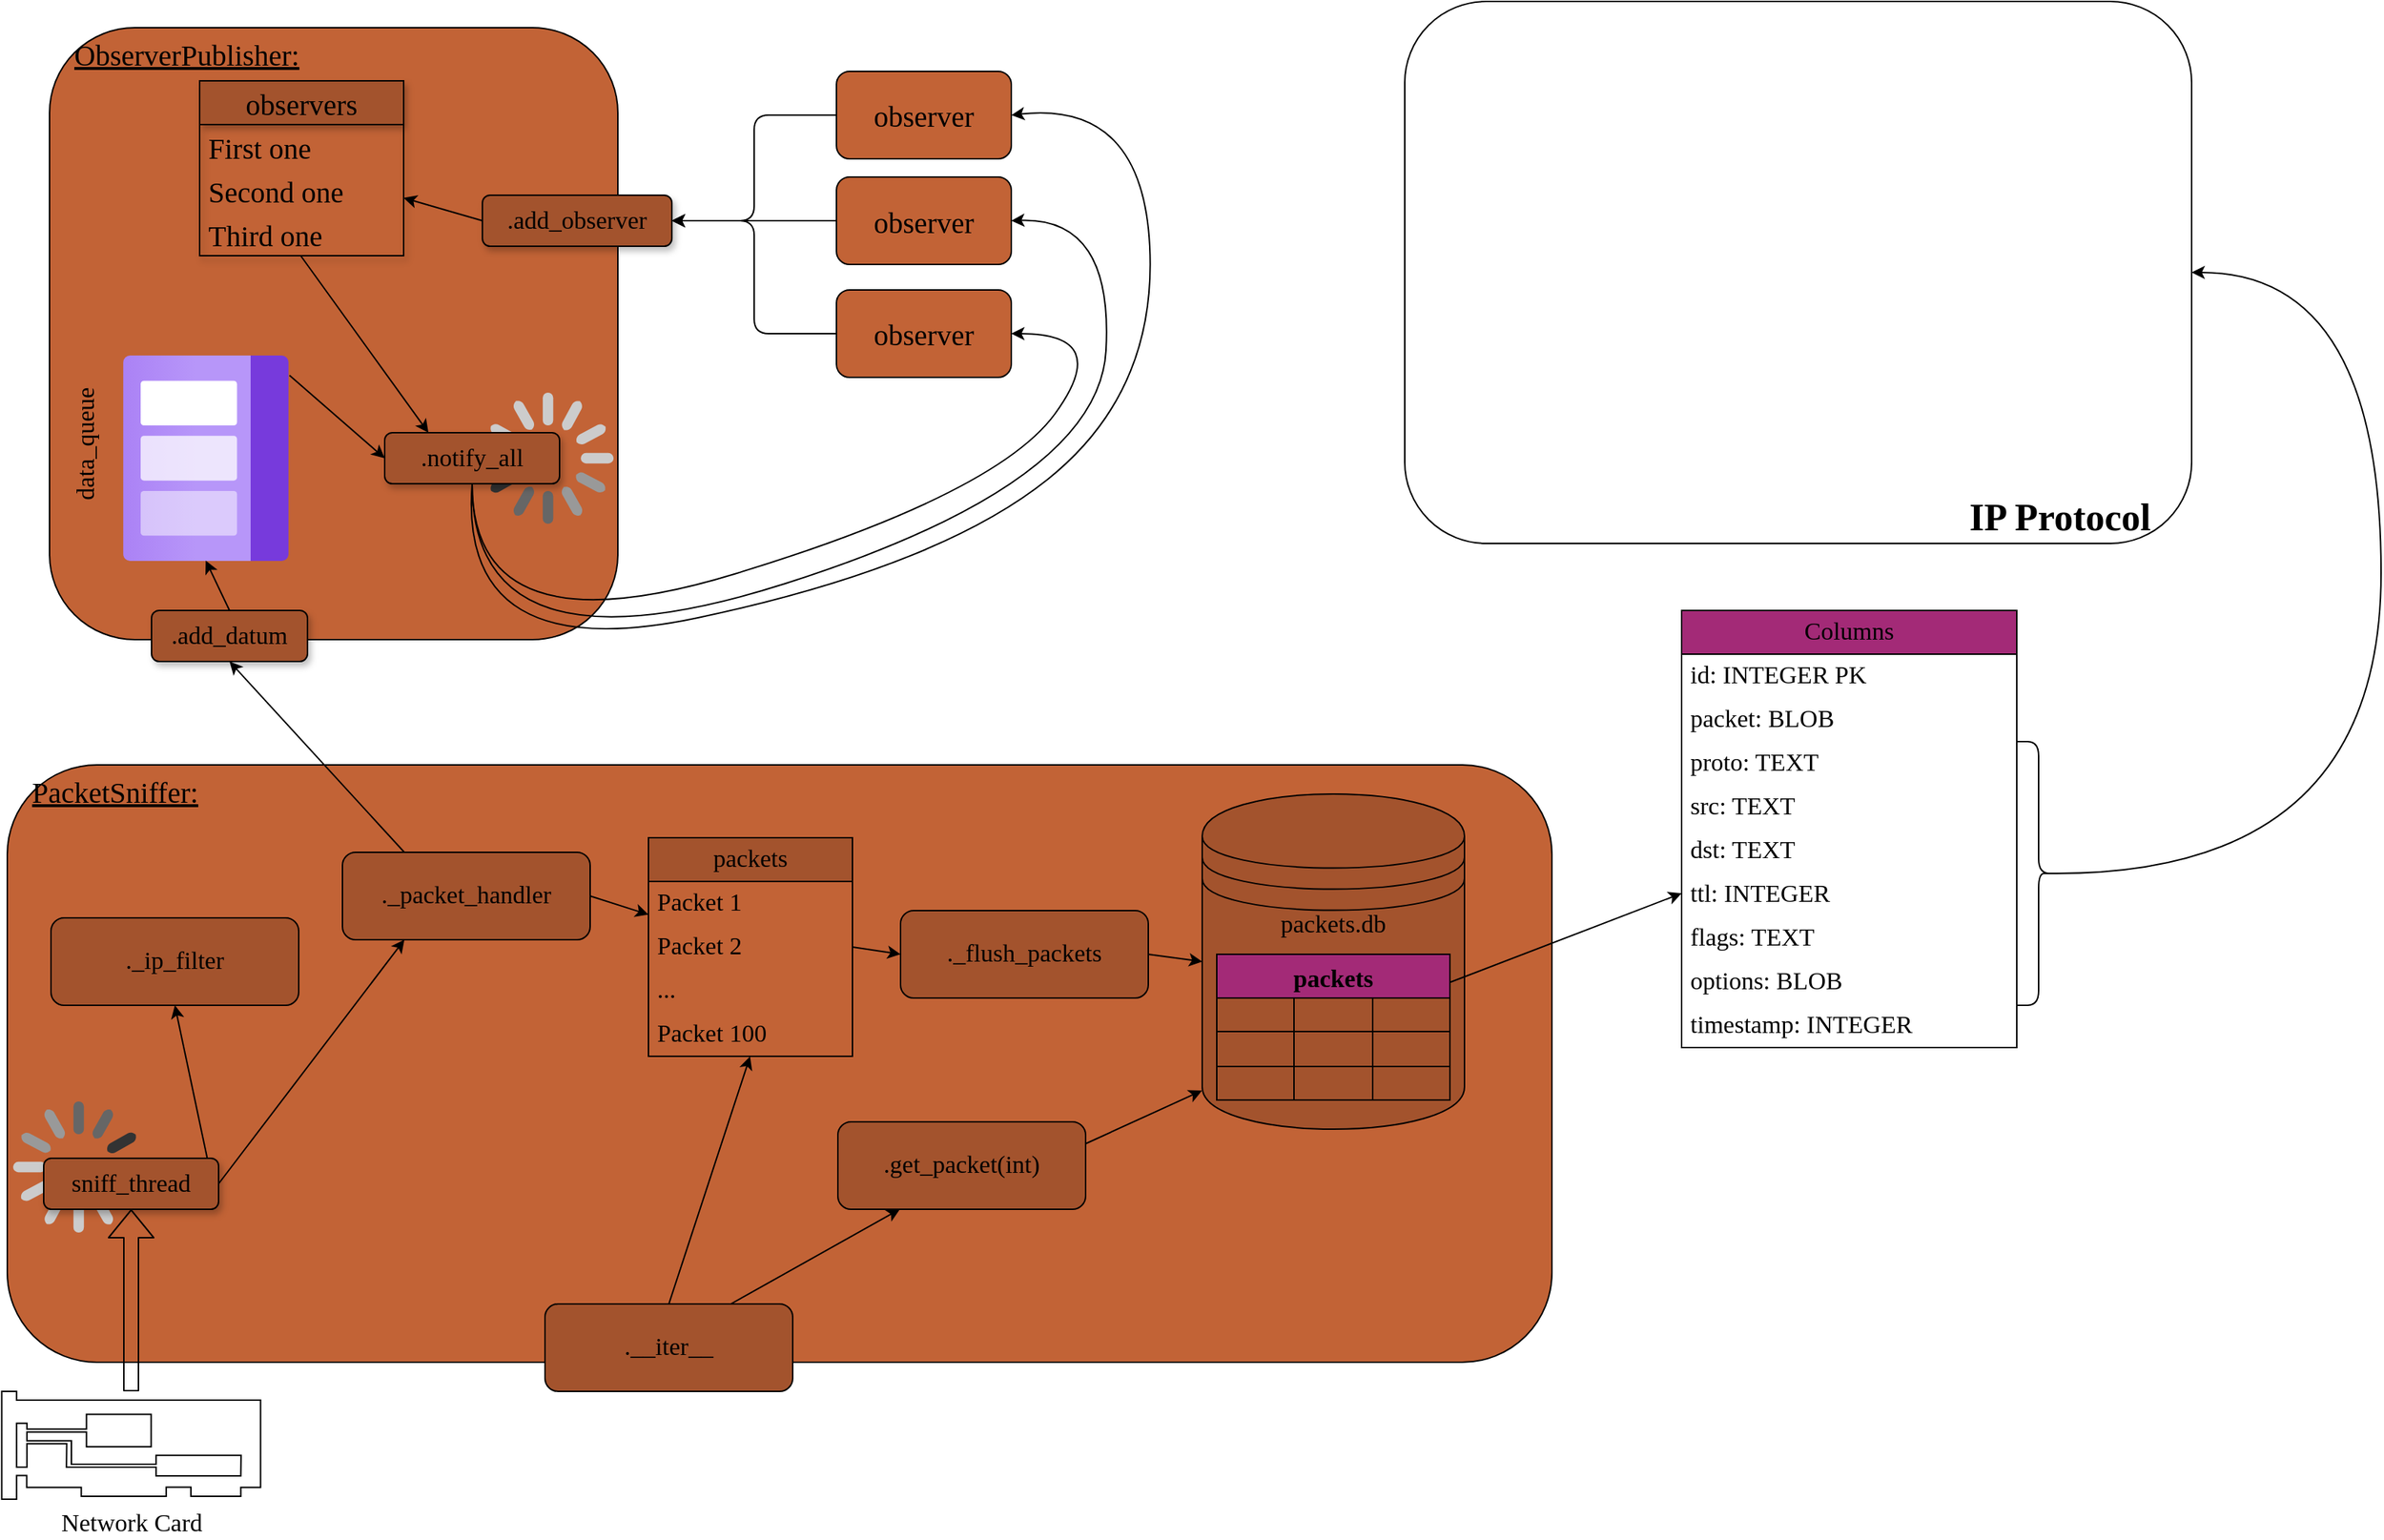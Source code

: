 <mxfile>
    <diagram id="0bZepSF3yu7qsKWIXzAk" name="Page-1">
        <mxGraphModel dx="783" dy="1179" grid="1" gridSize="10" guides="1" tooltips="1" connect="1" arrows="1" fold="1" page="1" pageScale="1" pageWidth="850" pageHeight="1100" math="0" shadow="0">
            <root>
                <mxCell id="0"/>
                <mxCell id="1" parent="0"/>
                <mxCell id="90" value="&lt;b&gt;&lt;font style=&quot;font-size: 26px;&quot;&gt;IP Protocol&amp;nbsp; &amp;nbsp;&amp;nbsp;&lt;/font&gt;&lt;/b&gt;" style="rounded=1;whiteSpace=wrap;html=1;shadow=0;labelBackgroundColor=none;fillStyle=solid;strokeColor=#000000;fontFamily=Consolas;fontSize=21;fontColor=#000000;fillColor=#FFFFFF;verticalAlign=bottom;align=right;" vertex="1" parent="1">
                    <mxGeometry x="980" y="32" width="540" height="372" as="geometry"/>
                </mxCell>
                <mxCell id="2" value="&amp;nbsp; &amp;nbsp;&lt;u style=&quot;font-size: 20px;&quot;&gt;PacketSniffer:&lt;/u&gt;" style="rounded=1;whiteSpace=wrap;html=1;fillColor=#C26336;align=left;verticalAlign=top;fontFamily=Consolas;fontSize=20;" vertex="1" parent="1">
                    <mxGeometry x="21" y="556" width="1060" height="410" as="geometry"/>
                </mxCell>
                <mxCell id="3" value="&amp;nbsp; &amp;nbsp;&lt;u style=&quot;font-size: 20px;&quot;&gt;ObserverPublisher:&lt;/u&gt;" style="rounded=1;whiteSpace=wrap;html=1;fillColor=#C26336;align=left;verticalAlign=top;fontFamily=Consolas;fontSize=20;" vertex="1" parent="1">
                    <mxGeometry x="50" y="50" width="390" height="420" as="geometry"/>
                </mxCell>
                <mxCell id="7" style="edgeStyle=orthogonalEdgeStyle;html=1;exitX=0;exitY=0.5;exitDx=0;exitDy=0;entryX=1;entryY=0.5;entryDx=0;entryDy=0;fontFamily=Consolas;fontSize=20;" edge="1" parent="1" source="4" target="10">
                    <mxGeometry relative="1" as="geometry">
                        <mxPoint x="550" y="182.5" as="targetPoint"/>
                    </mxGeometry>
                </mxCell>
                <mxCell id="4" value="observer" style="rounded=1;whiteSpace=wrap;html=1;fontFamily=Consolas;fontSize=20;fillColor=#C26336;" vertex="1" parent="1">
                    <mxGeometry x="590" y="80" width="120" height="60" as="geometry"/>
                </mxCell>
                <mxCell id="8" style="edgeStyle=orthogonalEdgeStyle;html=1;exitX=0;exitY=0.5;exitDx=0;exitDy=0;entryX=1;entryY=0.5;entryDx=0;entryDy=0;fontFamily=Consolas;fontSize=20;" edge="1" parent="1" source="5" target="10">
                    <mxGeometry relative="1" as="geometry">
                        <mxPoint x="550" y="182.5" as="targetPoint"/>
                        <Array as="points">
                            <mxPoint x="550" y="183"/>
                            <mxPoint x="550" y="183"/>
                        </Array>
                    </mxGeometry>
                </mxCell>
                <mxCell id="5" value="observer" style="rounded=1;whiteSpace=wrap;html=1;fontFamily=Consolas;fontSize=20;fillColor=#C26336;" vertex="1" parent="1">
                    <mxGeometry x="590" y="152.5" width="120" height="60" as="geometry"/>
                </mxCell>
                <mxCell id="9" style="edgeStyle=orthogonalEdgeStyle;html=1;exitX=0;exitY=0.5;exitDx=0;exitDy=0;entryX=1;entryY=0.5;entryDx=0;entryDy=0;fontFamily=Consolas;fontSize=20;" edge="1" parent="1" source="6" target="10">
                    <mxGeometry relative="1" as="geometry">
                        <mxPoint x="550" y="182.5" as="targetPoint"/>
                    </mxGeometry>
                </mxCell>
                <mxCell id="6" value="observer" style="rounded=1;whiteSpace=wrap;html=1;fontFamily=Consolas;fontSize=20;fillColor=#C26336;" vertex="1" parent="1">
                    <mxGeometry x="590" y="230" width="120" height="60" as="geometry"/>
                </mxCell>
                <mxCell id="10" value=".add_observer" style="rounded=1;whiteSpace=wrap;html=1;fontFamily=Consolas;fontSize=17;fillColor=#A3532D;shadow=1;" vertex="1" parent="1">
                    <mxGeometry x="347.06" y="165" width="130" height="35" as="geometry"/>
                </mxCell>
                <mxCell id="11" value="" style="endArrow=classic;html=1;fontFamily=Consolas;fontSize=20;exitX=0;exitY=0.5;exitDx=0;exitDy=0;" edge="1" parent="1" source="10" target="13">
                    <mxGeometry width="50" height="50" relative="1" as="geometry">
                        <mxPoint x="110" y="260" as="sourcePoint"/>
                        <mxPoint x="150" y="210" as="targetPoint"/>
                    </mxGeometry>
                </mxCell>
                <mxCell id="13" value="observers" style="swimlane;fontStyle=0;childLayout=stackLayout;horizontal=1;startSize=30;horizontalStack=0;resizeParent=1;resizeParentMax=0;resizeLast=0;collapsible=1;marginBottom=0;whiteSpace=wrap;html=1;shadow=1;fontFamily=Consolas;fontSize=20;fillColor=#a3532d;strokeColor=#000000;" vertex="1" parent="1">
                    <mxGeometry x="153" y="86.5" width="140" height="120" as="geometry"/>
                </mxCell>
                <mxCell id="14" value="First one" style="text;strokeColor=none;fillColor=none;align=left;verticalAlign=middle;spacingLeft=4;spacingRight=4;overflow=hidden;points=[[0,0.5],[1,0.5]];portConstraint=eastwest;rotatable=0;whiteSpace=wrap;html=1;shadow=1;fontFamily=Consolas;fontSize=20;" vertex="1" parent="13">
                    <mxGeometry y="30" width="140" height="30" as="geometry"/>
                </mxCell>
                <mxCell id="15" value="Second one" style="text;strokeColor=none;fillColor=none;align=left;verticalAlign=middle;spacingLeft=4;spacingRight=4;overflow=hidden;points=[[0,0.5],[1,0.5]];portConstraint=eastwest;rotatable=0;whiteSpace=wrap;html=1;shadow=1;fontFamily=Consolas;fontSize=20;" vertex="1" parent="13">
                    <mxGeometry y="60" width="140" height="30" as="geometry"/>
                </mxCell>
                <mxCell id="16" value="Third one" style="text;strokeColor=none;fillColor=none;align=left;verticalAlign=middle;spacingLeft=4;spacingRight=4;overflow=hidden;points=[[0,0.5],[1,0.5]];portConstraint=eastwest;rotatable=0;whiteSpace=wrap;html=1;shadow=1;fontFamily=Consolas;fontSize=20;" vertex="1" parent="13">
                    <mxGeometry y="90" width="140" height="30" as="geometry"/>
                </mxCell>
                <mxCell id="19" value="" style="html=1;verticalLabelPosition=bottom;labelBackgroundColor=#ffffff;verticalAlign=top;shadow=0;dashed=0;strokeWidth=2;shape=mxgraph.ios7.misc.loading_circle;fillStyle=solid;strokeColor=#660066;fontFamily=Consolas;fontSize=27;fontColor=#030202;fillColor=#843BA8;rotation=0;" vertex="1" parent="1">
                    <mxGeometry x="347.06" y="300.5" width="90" height="90" as="geometry"/>
                </mxCell>
                <mxCell id="17" value=".notify_all" style="rounded=1;whiteSpace=wrap;html=1;fontFamily=Consolas;fontSize=17;fillColor=#A3532D;shadow=1;" vertex="1" parent="1">
                    <mxGeometry x="280" y="328" width="120" height="35" as="geometry"/>
                </mxCell>
                <mxCell id="20" value=".add_datum" style="rounded=1;whiteSpace=wrap;html=1;fontFamily=Consolas;fontSize=17;fillColor=#A3532D;shadow=1;" vertex="1" parent="1">
                    <mxGeometry x="120" y="450" width="107" height="35" as="geometry"/>
                </mxCell>
                <mxCell id="21" value="" style="aspect=fixed;html=1;points=[];align=center;image;fontSize=12;image=img/lib/azure2/general/Storage_Queue.svg;fillStyle=solid;strokeColor=#C26336;fillColor=#C26336;direction=south;imageBackground=none;" vertex="1" parent="1">
                    <mxGeometry x="100" y="275" width="114.56" height="141" as="geometry"/>
                </mxCell>
                <mxCell id="22" value="" style="endArrow=classic;html=1;fontFamily=Consolas;fontSize=17;curved=1;exitX=0.5;exitY=0;exitDx=0;exitDy=0;entryX=0.998;entryY=0.501;entryDx=0;entryDy=0;entryPerimeter=0;" edge="1" parent="1" source="20" target="21">
                    <mxGeometry width="50" height="50" relative="1" as="geometry">
                        <mxPoint x="260" y="480" as="sourcePoint"/>
                        <mxPoint x="310" y="430" as="targetPoint"/>
                    </mxGeometry>
                </mxCell>
                <mxCell id="23" value="data_queue" style="text;html=1;strokeColor=none;fillColor=none;align=center;verticalAlign=middle;whiteSpace=wrap;rounded=0;shadow=1;fillStyle=solid;fontFamily=Consolas;fontSize=17;horizontal=0;" vertex="1" parent="1">
                    <mxGeometry x="60" y="280.5" width="30" height="110" as="geometry"/>
                </mxCell>
                <mxCell id="24" value="" style="endArrow=classic;html=1;fontFamily=Consolas;fontSize=17;curved=1;exitX=0.097;exitY=-0.001;exitDx=0;exitDy=0;entryX=0;entryY=0.5;entryDx=0;entryDy=0;exitPerimeter=0;" edge="1" parent="1" source="21" target="17">
                    <mxGeometry width="50" height="50" relative="1" as="geometry">
                        <mxPoint x="363.5" y="460" as="sourcePoint"/>
                        <mxPoint x="337.165" y="420.718" as="targetPoint"/>
                    </mxGeometry>
                </mxCell>
                <mxCell id="25" value="" style="endArrow=classic;html=1;fontFamily=Consolas;fontSize=17;curved=1;entryX=0.25;entryY=0;entryDx=0;entryDy=0;exitX=0.496;exitY=1.004;exitDx=0;exitDy=0;exitPerimeter=0;" edge="1" parent="1" source="16" target="17">
                    <mxGeometry width="50" height="50" relative="1" as="geometry">
                        <mxPoint x="337.165" y="279.577" as="sourcePoint"/>
                        <mxPoint x="150" y="298.75" as="targetPoint"/>
                    </mxGeometry>
                </mxCell>
                <mxCell id="26" value="" style="endArrow=classic;html=1;fontFamily=Consolas;fontSize=17;curved=1;exitX=0.5;exitY=1;exitDx=0;exitDy=0;entryX=1;entryY=0.5;entryDx=0;entryDy=0;" edge="1" parent="1" source="17" target="6">
                    <mxGeometry width="50" height="50" relative="1" as="geometry">
                        <mxPoint x="470" y="440" as="sourcePoint"/>
                        <mxPoint x="520" y="390" as="targetPoint"/>
                        <Array as="points">
                            <mxPoint x="340" y="480"/>
                            <mxPoint x="700" y="370"/>
                            <mxPoint x="780" y="260"/>
                        </Array>
                    </mxGeometry>
                </mxCell>
                <mxCell id="27" value="" style="endArrow=classic;html=1;fontFamily=Consolas;fontSize=17;curved=1;exitX=0.5;exitY=1;exitDx=0;exitDy=0;entryX=1;entryY=0.5;entryDx=0;entryDy=0;" edge="1" parent="1" source="17" target="5">
                    <mxGeometry width="50" height="50" relative="1" as="geometry">
                        <mxPoint x="340" y="363.0" as="sourcePoint"/>
                        <mxPoint x="710" y="260" as="targetPoint"/>
                        <Array as="points">
                            <mxPoint x="340" y="500"/>
                            <mxPoint x="770" y="363"/>
                            <mxPoint x="780" y="180"/>
                        </Array>
                    </mxGeometry>
                </mxCell>
                <mxCell id="28" value="" style="endArrow=classic;html=1;fontFamily=Consolas;fontSize=17;curved=1;exitX=0.5;exitY=1;exitDx=0;exitDy=0;entryX=1;entryY=0.5;entryDx=0;entryDy=0;" edge="1" parent="1" source="17" target="4">
                    <mxGeometry width="50" height="50" relative="1" as="geometry">
                        <mxPoint x="340" y="363.0" as="sourcePoint"/>
                        <mxPoint x="710" y="260" as="targetPoint"/>
                        <Array as="points">
                            <mxPoint x="330" y="490"/>
                            <mxPoint x="660" y="420"/>
                            <mxPoint x="810" y="300"/>
                            <mxPoint x="800" y="100"/>
                        </Array>
                    </mxGeometry>
                </mxCell>
                <mxCell id="31" value="._packet_handler" style="rounded=1;whiteSpace=wrap;html=1;shadow=0;fillStyle=solid;strokeColor=#000000;fontFamily=Consolas;fontSize=17;fillColor=#a3532d;" vertex="1" parent="1">
                    <mxGeometry x="251" y="616" width="170" height="60" as="geometry"/>
                </mxCell>
                <mxCell id="32" value="" style="html=1;verticalLabelPosition=bottom;labelBackgroundColor=#ffffff;verticalAlign=top;shadow=0;dashed=0;strokeWidth=2;shape=mxgraph.ios7.misc.loading_circle;fillStyle=solid;strokeColor=#660066;fontFamily=Consolas;fontSize=27;fontColor=#030202;fillColor=#843BA8;rotation=-180;" vertex="1" parent="1">
                    <mxGeometry x="25" y="787" width="90" height="90" as="geometry"/>
                </mxCell>
                <mxCell id="34" style="html=1;exitX=1;exitY=0.5;exitDx=0;exitDy=0;entryX=0.25;entryY=1;entryDx=0;entryDy=0;fontFamily=Consolas;fontSize=17;" edge="1" parent="1" source="33" target="31">
                    <mxGeometry relative="1" as="geometry"/>
                </mxCell>
                <mxCell id="33" value="sniff_thread" style="rounded=1;whiteSpace=wrap;html=1;fontFamily=Consolas;fontSize=17;fillColor=#A3532D;shadow=1;" vertex="1" parent="1">
                    <mxGeometry x="46" y="826" width="120" height="35" as="geometry"/>
                </mxCell>
                <mxCell id="36" value="" style="endArrow=classic;html=1;fontFamily=Consolas;fontSize=17;exitX=0.25;exitY=0;exitDx=0;exitDy=0;entryX=0.5;entryY=1;entryDx=0;entryDy=0;" edge="1" parent="1" source="31" target="20">
                    <mxGeometry width="50" height="50" relative="1" as="geometry">
                        <mxPoint x="470" y="870" as="sourcePoint"/>
                        <mxPoint x="520" y="820" as="targetPoint"/>
                    </mxGeometry>
                </mxCell>
                <mxCell id="38" value="packets" style="swimlane;fontStyle=0;childLayout=stackLayout;horizontal=1;startSize=30;horizontalStack=0;resizeParent=1;resizeParentMax=0;resizeLast=0;collapsible=1;marginBottom=0;whiteSpace=wrap;html=1;shadow=0;fillStyle=solid;strokeColor=#000000;fontFamily=Consolas;fontSize=17;fillColor=#a3532d;" vertex="1" parent="1">
                    <mxGeometry x="461" y="606" width="140" height="150" as="geometry"/>
                </mxCell>
                <mxCell id="39" value="Packet 1" style="text;strokeColor=none;fillColor=none;align=left;verticalAlign=middle;spacingLeft=4;spacingRight=4;overflow=hidden;points=[[0,0.5],[1,0.5]];portConstraint=eastwest;rotatable=0;whiteSpace=wrap;html=1;shadow=0;fillStyle=solid;fontFamily=Consolas;fontSize=17;" vertex="1" parent="38">
                    <mxGeometry y="30" width="140" height="30" as="geometry"/>
                </mxCell>
                <mxCell id="40" value="Packet 2" style="text;strokeColor=none;fillColor=none;align=left;verticalAlign=middle;spacingLeft=4;spacingRight=4;overflow=hidden;points=[[0,0.5],[1,0.5]];portConstraint=eastwest;rotatable=0;whiteSpace=wrap;html=1;shadow=0;fillStyle=solid;fontFamily=Consolas;fontSize=17;" vertex="1" parent="38">
                    <mxGeometry y="60" width="140" height="30" as="geometry"/>
                </mxCell>
                <mxCell id="41" value="..." style="text;strokeColor=none;fillColor=none;align=left;verticalAlign=middle;spacingLeft=4;spacingRight=4;overflow=hidden;points=[[0,0.5],[1,0.5]];portConstraint=eastwest;rotatable=0;whiteSpace=wrap;html=1;shadow=0;fillStyle=solid;fontFamily=Consolas;fontSize=17;" vertex="1" parent="38">
                    <mxGeometry y="90" width="140" height="30" as="geometry"/>
                </mxCell>
                <mxCell id="42" value="Packet 100" style="text;strokeColor=none;fillColor=none;align=left;verticalAlign=middle;spacingLeft=4;spacingRight=4;overflow=hidden;points=[[0,0.5],[1,0.5]];portConstraint=eastwest;rotatable=0;whiteSpace=wrap;html=1;shadow=0;fillStyle=solid;fontFamily=Consolas;fontSize=17;" vertex="1" parent="38">
                    <mxGeometry y="120" width="140" height="30" as="geometry"/>
                </mxCell>
                <mxCell id="43" style="html=1;exitX=1;exitY=0.5;exitDx=0;exitDy=0;fontFamily=Consolas;fontSize=17;" edge="1" parent="1" source="31" target="38">
                    <mxGeometry relative="1" as="geometry">
                        <mxPoint x="176.0" y="853.5" as="sourcePoint"/>
                        <mxPoint x="303.5" y="686" as="targetPoint"/>
                    </mxGeometry>
                </mxCell>
                <mxCell id="44" value="" style="endArrow=classic;html=1;fontFamily=Consolas;fontSize=17;exitX=1;exitY=0.5;exitDx=0;exitDy=0;entryX=0;entryY=0.5;entryDx=0;entryDy=0;" edge="1" parent="1" source="40" target="45">
                    <mxGeometry width="50" height="50" relative="1" as="geometry">
                        <mxPoint x="671" y="506" as="sourcePoint"/>
                        <mxPoint x="721" y="456" as="targetPoint"/>
                    </mxGeometry>
                </mxCell>
                <mxCell id="45" value="._flush_packets" style="rounded=1;whiteSpace=wrap;html=1;shadow=0;fillStyle=solid;strokeColor=#000000;fontFamily=Consolas;fontSize=17;fillColor=#a3532d;" vertex="1" parent="1">
                    <mxGeometry x="634" y="656" width="170" height="60" as="geometry"/>
                </mxCell>
                <mxCell id="46" value="packets.db" style="shape=datastore;whiteSpace=wrap;html=1;shadow=0;fillStyle=solid;strokeColor=#000000;fontFamily=Consolas;fontSize=17;fillColor=#a3532d;verticalAlign=top;" vertex="1" parent="1">
                    <mxGeometry x="841" y="576" width="180" height="230" as="geometry"/>
                </mxCell>
                <mxCell id="47" value="" style="endArrow=classic;html=1;fontFamily=Consolas;fontSize=17;entryX=0;entryY=0.5;entryDx=0;entryDy=0;exitX=1;exitY=0.5;exitDx=0;exitDy=0;" edge="1" parent="1" source="45" target="46">
                    <mxGeometry width="50" height="50" relative="1" as="geometry">
                        <mxPoint x="731" y="876" as="sourcePoint"/>
                        <mxPoint x="781" y="826" as="targetPoint"/>
                    </mxGeometry>
                </mxCell>
                <mxCell id="48" value="._ip_filter" style="rounded=1;whiteSpace=wrap;html=1;shadow=0;fillStyle=solid;strokeColor=#000000;fontFamily=Consolas;fontSize=17;fillColor=#a3532d;" vertex="1" parent="1">
                    <mxGeometry x="51" y="661" width="170" height="60" as="geometry"/>
                </mxCell>
                <mxCell id="49" style="html=1;exitX=0.935;exitY=-0.003;exitDx=0;exitDy=0;entryX=0.5;entryY=1;entryDx=0;entryDy=0;fontFamily=Consolas;fontSize=17;exitPerimeter=0;" edge="1" parent="1" source="33" target="48">
                    <mxGeometry relative="1" as="geometry">
                        <mxPoint x="303.5" y="686" as="sourcePoint"/>
                        <mxPoint x="176.0" y="853.5" as="targetPoint"/>
                    </mxGeometry>
                </mxCell>
                <mxCell id="50" value=".__iter__" style="rounded=1;whiteSpace=wrap;html=1;shadow=0;fillStyle=solid;strokeColor=#000000;fontFamily=Consolas;fontSize=17;fillColor=#a3532d;" vertex="1" parent="1">
                    <mxGeometry x="390" y="926" width="170" height="60" as="geometry"/>
                </mxCell>
                <mxCell id="51" value="" style="endArrow=classic;html=1;fontFamily=Consolas;fontSize=17;entryX=0.498;entryY=1.004;entryDx=0;entryDy=0;entryPerimeter=0;exitX=0.5;exitY=0;exitDx=0;exitDy=0;" edge="1" parent="1" source="50" target="42">
                    <mxGeometry width="50" height="50" relative="1" as="geometry">
                        <mxPoint x="411" y="906" as="sourcePoint"/>
                        <mxPoint x="461" y="856" as="targetPoint"/>
                    </mxGeometry>
                </mxCell>
                <mxCell id="52" value="" style="endArrow=classic;html=1;fontFamily=Consolas;fontSize=17;entryX=-0.001;entryY=0.885;entryDx=0;entryDy=0;entryPerimeter=0;exitX=1;exitY=0.25;exitDx=0;exitDy=0;" edge="1" parent="1" source="54" target="46">
                    <mxGeometry width="50" height="50" relative="1" as="geometry">
                        <mxPoint x="443.06" y="936" as="sourcePoint"/>
                        <mxPoint x="540.72" y="766.12" as="targetPoint"/>
                    </mxGeometry>
                </mxCell>
                <mxCell id="54" value=".get_packet(int)" style="rounded=1;whiteSpace=wrap;html=1;shadow=0;fillStyle=solid;strokeColor=#000000;fontFamily=Consolas;fontSize=17;fillColor=#a3532d;" vertex="1" parent="1">
                    <mxGeometry x="591" y="801" width="170" height="60" as="geometry"/>
                </mxCell>
                <mxCell id="56" value="" style="endArrow=classic;html=1;fontFamily=Consolas;fontSize=17;entryX=0.25;entryY=1;entryDx=0;entryDy=0;exitX=0.75;exitY=0;exitDx=0;exitDy=0;" edge="1" parent="1" source="50" target="54">
                    <mxGeometry width="50" height="50" relative="1" as="geometry">
                        <mxPoint x="771" y="826.0" as="sourcePoint"/>
                        <mxPoint x="850.82" y="789.55" as="targetPoint"/>
                    </mxGeometry>
                </mxCell>
                <mxCell id="81" style="edgeStyle=none;html=1;fontFamily=Consolas;fontSize=17;" edge="1" parent="1" source="58" target="71">
                    <mxGeometry relative="1" as="geometry"/>
                </mxCell>
                <mxCell id="58" value="packets" style="shape=table;startSize=30;container=1;collapsible=0;childLayout=tableLayout;fontStyle=1;align=center;shadow=0;fillStyle=solid;strokeColor=#000000;fontFamily=Consolas;fontSize=17;fillColor=#A32A77;" vertex="1" parent="1">
                    <mxGeometry x="851" y="686" width="160" height="100" as="geometry"/>
                </mxCell>
                <mxCell id="59" value="" style="shape=tableRow;horizontal=0;startSize=0;swimlaneHead=0;swimlaneBody=0;top=0;left=0;bottom=0;right=0;collapsible=0;dropTarget=0;fillColor=none;points=[[0,0.5],[1,0.5]];portConstraint=eastwest;shadow=0;fillStyle=solid;strokeColor=#000000;fontFamily=Consolas;fontSize=17;" vertex="1" parent="58">
                    <mxGeometry y="30" width="160" height="23" as="geometry"/>
                </mxCell>
                <mxCell id="60" value="" style="shape=partialRectangle;html=1;whiteSpace=wrap;connectable=0;fillColor=none;top=0;left=0;bottom=0;right=0;overflow=hidden;shadow=0;fillStyle=solid;strokeColor=#000000;fontFamily=Consolas;fontSize=17;" vertex="1" parent="59">
                    <mxGeometry width="53" height="23" as="geometry">
                        <mxRectangle width="53" height="23" as="alternateBounds"/>
                    </mxGeometry>
                </mxCell>
                <mxCell id="61" value="" style="shape=partialRectangle;html=1;whiteSpace=wrap;connectable=0;fillColor=none;top=0;left=0;bottom=0;right=0;overflow=hidden;shadow=0;fillStyle=solid;strokeColor=#000000;fontFamily=Consolas;fontSize=17;" vertex="1" parent="59">
                    <mxGeometry x="53" width="54" height="23" as="geometry">
                        <mxRectangle width="54" height="23" as="alternateBounds"/>
                    </mxGeometry>
                </mxCell>
                <mxCell id="62" value="" style="shape=partialRectangle;html=1;whiteSpace=wrap;connectable=0;fillColor=none;top=0;left=0;bottom=0;right=0;overflow=hidden;shadow=0;fillStyle=solid;strokeColor=#000000;fontFamily=Consolas;fontSize=17;" vertex="1" parent="59">
                    <mxGeometry x="107" width="53" height="23" as="geometry">
                        <mxRectangle width="53" height="23" as="alternateBounds"/>
                    </mxGeometry>
                </mxCell>
                <mxCell id="63" value="" style="shape=tableRow;horizontal=0;startSize=0;swimlaneHead=0;swimlaneBody=0;top=0;left=0;bottom=0;right=0;collapsible=0;dropTarget=0;fillColor=none;points=[[0,0.5],[1,0.5]];portConstraint=eastwest;shadow=0;fillStyle=solid;strokeColor=#000000;fontFamily=Consolas;fontSize=17;" vertex="1" parent="58">
                    <mxGeometry y="53" width="160" height="24" as="geometry"/>
                </mxCell>
                <mxCell id="64" value="" style="shape=partialRectangle;html=1;whiteSpace=wrap;connectable=0;fillColor=none;top=0;left=0;bottom=0;right=0;overflow=hidden;shadow=0;fillStyle=solid;strokeColor=#000000;fontFamily=Consolas;fontSize=17;" vertex="1" parent="63">
                    <mxGeometry width="53" height="24" as="geometry">
                        <mxRectangle width="53" height="24" as="alternateBounds"/>
                    </mxGeometry>
                </mxCell>
                <mxCell id="65" value="" style="shape=partialRectangle;html=1;whiteSpace=wrap;connectable=0;fillColor=none;top=0;left=0;bottom=0;right=0;overflow=hidden;shadow=0;fillStyle=solid;strokeColor=#000000;fontFamily=Consolas;fontSize=17;" vertex="1" parent="63">
                    <mxGeometry x="53" width="54" height="24" as="geometry">
                        <mxRectangle width="54" height="24" as="alternateBounds"/>
                    </mxGeometry>
                </mxCell>
                <mxCell id="66" value="" style="shape=partialRectangle;html=1;whiteSpace=wrap;connectable=0;fillColor=none;top=0;left=0;bottom=0;right=0;overflow=hidden;shadow=0;fillStyle=solid;strokeColor=#000000;fontFamily=Consolas;fontSize=17;" vertex="1" parent="63">
                    <mxGeometry x="107" width="53" height="24" as="geometry">
                        <mxRectangle width="53" height="24" as="alternateBounds"/>
                    </mxGeometry>
                </mxCell>
                <mxCell id="67" value="" style="shape=tableRow;horizontal=0;startSize=0;swimlaneHead=0;swimlaneBody=0;top=0;left=0;bottom=0;right=0;collapsible=0;dropTarget=0;fillColor=none;points=[[0,0.5],[1,0.5]];portConstraint=eastwest;shadow=0;fillStyle=solid;strokeColor=#000000;fontFamily=Consolas;fontSize=17;" vertex="1" parent="58">
                    <mxGeometry y="77" width="160" height="23" as="geometry"/>
                </mxCell>
                <mxCell id="68" value="" style="shape=partialRectangle;html=1;whiteSpace=wrap;connectable=0;fillColor=none;top=0;left=0;bottom=0;right=0;overflow=hidden;shadow=0;fillStyle=solid;strokeColor=#000000;fontFamily=Consolas;fontSize=17;" vertex="1" parent="67">
                    <mxGeometry width="53" height="23" as="geometry">
                        <mxRectangle width="53" height="23" as="alternateBounds"/>
                    </mxGeometry>
                </mxCell>
                <mxCell id="69" value="" style="shape=partialRectangle;html=1;whiteSpace=wrap;connectable=0;fillColor=none;top=0;left=0;bottom=0;right=0;overflow=hidden;shadow=0;fillStyle=solid;strokeColor=#000000;fontFamily=Consolas;fontSize=17;" vertex="1" parent="67">
                    <mxGeometry x="53" width="54" height="23" as="geometry">
                        <mxRectangle width="54" height="23" as="alternateBounds"/>
                    </mxGeometry>
                </mxCell>
                <mxCell id="70" value="" style="shape=partialRectangle;html=1;whiteSpace=wrap;connectable=0;fillColor=none;top=0;left=0;bottom=0;right=0;overflow=hidden;shadow=0;fillStyle=solid;strokeColor=#000000;fontFamily=Consolas;fontSize=17;" vertex="1" parent="67">
                    <mxGeometry x="107" width="53" height="23" as="geometry">
                        <mxRectangle width="53" height="23" as="alternateBounds"/>
                    </mxGeometry>
                </mxCell>
                <mxCell id="71" value="Columns" style="swimlane;fontStyle=0;childLayout=stackLayout;horizontal=1;startSize=30;horizontalStack=0;resizeParent=1;resizeParentMax=0;resizeLast=0;collapsible=1;marginBottom=0;whiteSpace=wrap;html=1;shadow=0;fillStyle=solid;strokeColor=#000000;fontFamily=Consolas;fontSize=17;fillColor=#A32A77;" vertex="1" parent="1">
                    <mxGeometry x="1170" y="450" width="230" height="300" as="geometry"/>
                </mxCell>
                <mxCell id="72" value="id: INTEGER PK" style="text;strokeColor=none;fillColor=none;align=left;verticalAlign=middle;spacingLeft=4;spacingRight=4;overflow=hidden;points=[[0,0.5],[1,0.5]];portConstraint=eastwest;rotatable=0;whiteSpace=wrap;html=1;shadow=0;fillStyle=solid;fontFamily=Consolas;fontSize=17;" vertex="1" parent="71">
                    <mxGeometry y="30" width="230" height="30" as="geometry"/>
                </mxCell>
                <mxCell id="73" value="packet: BLOB" style="text;strokeColor=none;fillColor=none;align=left;verticalAlign=middle;spacingLeft=4;spacingRight=4;overflow=hidden;points=[[0,0.5],[1,0.5]];portConstraint=eastwest;rotatable=0;whiteSpace=wrap;html=1;shadow=0;fillStyle=solid;fontFamily=Consolas;fontSize=17;" vertex="1" parent="71">
                    <mxGeometry y="60" width="230" height="30" as="geometry"/>
                </mxCell>
                <mxCell id="74" value="proto: TEXT" style="text;strokeColor=none;fillColor=none;align=left;verticalAlign=middle;spacingLeft=4;spacingRight=4;overflow=hidden;points=[[0,0.5],[1,0.5]];portConstraint=eastwest;rotatable=0;whiteSpace=wrap;html=1;shadow=0;fillStyle=solid;fontFamily=Consolas;fontSize=17;" vertex="1" parent="71">
                    <mxGeometry y="90" width="230" height="30" as="geometry"/>
                </mxCell>
                <mxCell id="75" value="src: TEXT" style="text;strokeColor=none;fillColor=none;align=left;verticalAlign=middle;spacingLeft=4;spacingRight=4;overflow=hidden;points=[[0,0.5],[1,0.5]];portConstraint=eastwest;rotatable=0;whiteSpace=wrap;html=1;shadow=0;fillStyle=solid;fontFamily=Consolas;fontSize=17;" vertex="1" parent="71">
                    <mxGeometry y="120" width="230" height="30" as="geometry"/>
                </mxCell>
                <mxCell id="76" value="dst: TEXT" style="text;strokeColor=none;fillColor=none;align=left;verticalAlign=middle;spacingLeft=4;spacingRight=4;overflow=hidden;points=[[0,0.5],[1,0.5]];portConstraint=eastwest;rotatable=0;whiteSpace=wrap;html=1;shadow=0;fillStyle=solid;fontFamily=Consolas;fontSize=17;" vertex="1" parent="71">
                    <mxGeometry y="150" width="230" height="30" as="geometry"/>
                </mxCell>
                <mxCell id="77" value="ttl: INTEGER" style="text;strokeColor=none;fillColor=none;align=left;verticalAlign=middle;spacingLeft=4;spacingRight=4;overflow=hidden;points=[[0,0.5],[1,0.5]];portConstraint=eastwest;rotatable=0;whiteSpace=wrap;html=1;shadow=0;fillStyle=solid;fontFamily=Consolas;fontSize=17;" vertex="1" parent="71">
                    <mxGeometry y="180" width="230" height="30" as="geometry"/>
                </mxCell>
                <mxCell id="78" value="flags: TEXT" style="text;strokeColor=none;fillColor=none;align=left;verticalAlign=middle;spacingLeft=4;spacingRight=4;overflow=hidden;points=[[0,0.5],[1,0.5]];portConstraint=eastwest;rotatable=0;whiteSpace=wrap;html=1;shadow=0;fillStyle=solid;fontFamily=Consolas;fontSize=17;" vertex="1" parent="71">
                    <mxGeometry y="210" width="230" height="30" as="geometry"/>
                </mxCell>
                <mxCell id="79" value="options: BLOB" style="text;strokeColor=none;fillColor=none;align=left;verticalAlign=middle;spacingLeft=4;spacingRight=4;overflow=hidden;points=[[0,0.5],[1,0.5]];portConstraint=eastwest;rotatable=0;whiteSpace=wrap;html=1;shadow=0;fillStyle=solid;fontFamily=Consolas;fontSize=17;" vertex="1" parent="71">
                    <mxGeometry y="240" width="230" height="30" as="geometry"/>
                </mxCell>
                <mxCell id="80" value="timestamp: INTEGER" style="text;strokeColor=none;fillColor=none;align=left;verticalAlign=middle;spacingLeft=4;spacingRight=4;overflow=hidden;points=[[0,0.5],[1,0.5]];portConstraint=eastwest;rotatable=0;whiteSpace=wrap;html=1;shadow=0;fillStyle=solid;fontFamily=Consolas;fontSize=17;" vertex="1" parent="71">
                    <mxGeometry y="270" width="230" height="30" as="geometry"/>
                </mxCell>
                <mxCell id="82" value="" style="shape=flexArrow;endArrow=classic;html=1;fontFamily=Consolas;fontSize=17;entryX=0.5;entryY=1;entryDx=0;entryDy=0;exitX=0.5;exitY=0;exitDx=0;exitDy=0;" edge="1" parent="1" source="83" target="33">
                    <mxGeometry width="50" height="50" relative="1" as="geometry">
                        <mxPoint x="106" y="986" as="sourcePoint"/>
                        <mxPoint x="161" y="956" as="targetPoint"/>
                    </mxGeometry>
                </mxCell>
                <mxCell id="83" value="&lt;font style=&quot;background-color: rgb(255, 255, 255);&quot; color=&quot;#000000&quot;&gt;Network Card&lt;/font&gt;" style="sketch=0;aspect=fixed;pointerEvents=1;shadow=0;dashed=0;html=1;strokeColor=#000000;labelPosition=center;verticalLabelPosition=bottom;verticalAlign=top;align=center;fillColor=#FFFFFF;shape=mxgraph.mscae.enterprise.network_card;fontFamily=Consolas;fontSize=17;fontColor=default;fillStyle=solid;" vertex="1" parent="1">
                    <mxGeometry x="17.2" y="986" width="177.6" height="74" as="geometry"/>
                </mxCell>
                <mxCell id="84" value="" style="shape=image;verticalLabelPosition=bottom;labelBackgroundColor=default;verticalAlign=top;aspect=fixed;imageAspect=0;image=https://cdn.kastatic.org/ka-perseus-images/337190cba133e19ee9d8b5878453f915971a59cd.svg;" vertex="1" parent="1">
                    <mxGeometry x="980" y="47.5" width="520" height="343" as="geometry"/>
                </mxCell>
                <mxCell id="87" value="" style="shape=curlyBracket;whiteSpace=wrap;html=1;rounded=1;flipH=1;labelPosition=right;verticalLabelPosition=middle;align=left;verticalAlign=middle;shadow=0;labelBackgroundColor=#FFFFFF;fillStyle=solid;fontFamily=Consolas;fontSize=21;" vertex="1" parent="1">
                    <mxGeometry x="1400" y="540" width="30" height="181" as="geometry"/>
                </mxCell>
                <mxCell id="88" value="" style="endArrow=classic;html=1;fontFamily=Consolas;fontSize=21;fontColor=#ffffff;exitX=0.1;exitY=0.5;exitDx=0;exitDy=0;exitPerimeter=0;entryX=1;entryY=0.5;entryDx=0;entryDy=0;edgeStyle=orthogonalEdgeStyle;curved=1;" edge="1" parent="1" source="87" target="90">
                    <mxGeometry width="50" height="50" relative="1" as="geometry">
                        <mxPoint x="1450" y="600" as="sourcePoint"/>
                        <mxPoint x="1500" y="550" as="targetPoint"/>
                        <Array as="points">
                            <mxPoint x="1650" y="630"/>
                            <mxPoint x="1650" y="218"/>
                        </Array>
                    </mxGeometry>
                </mxCell>
            </root>
        </mxGraphModel>
    </diagram>
</mxfile>
